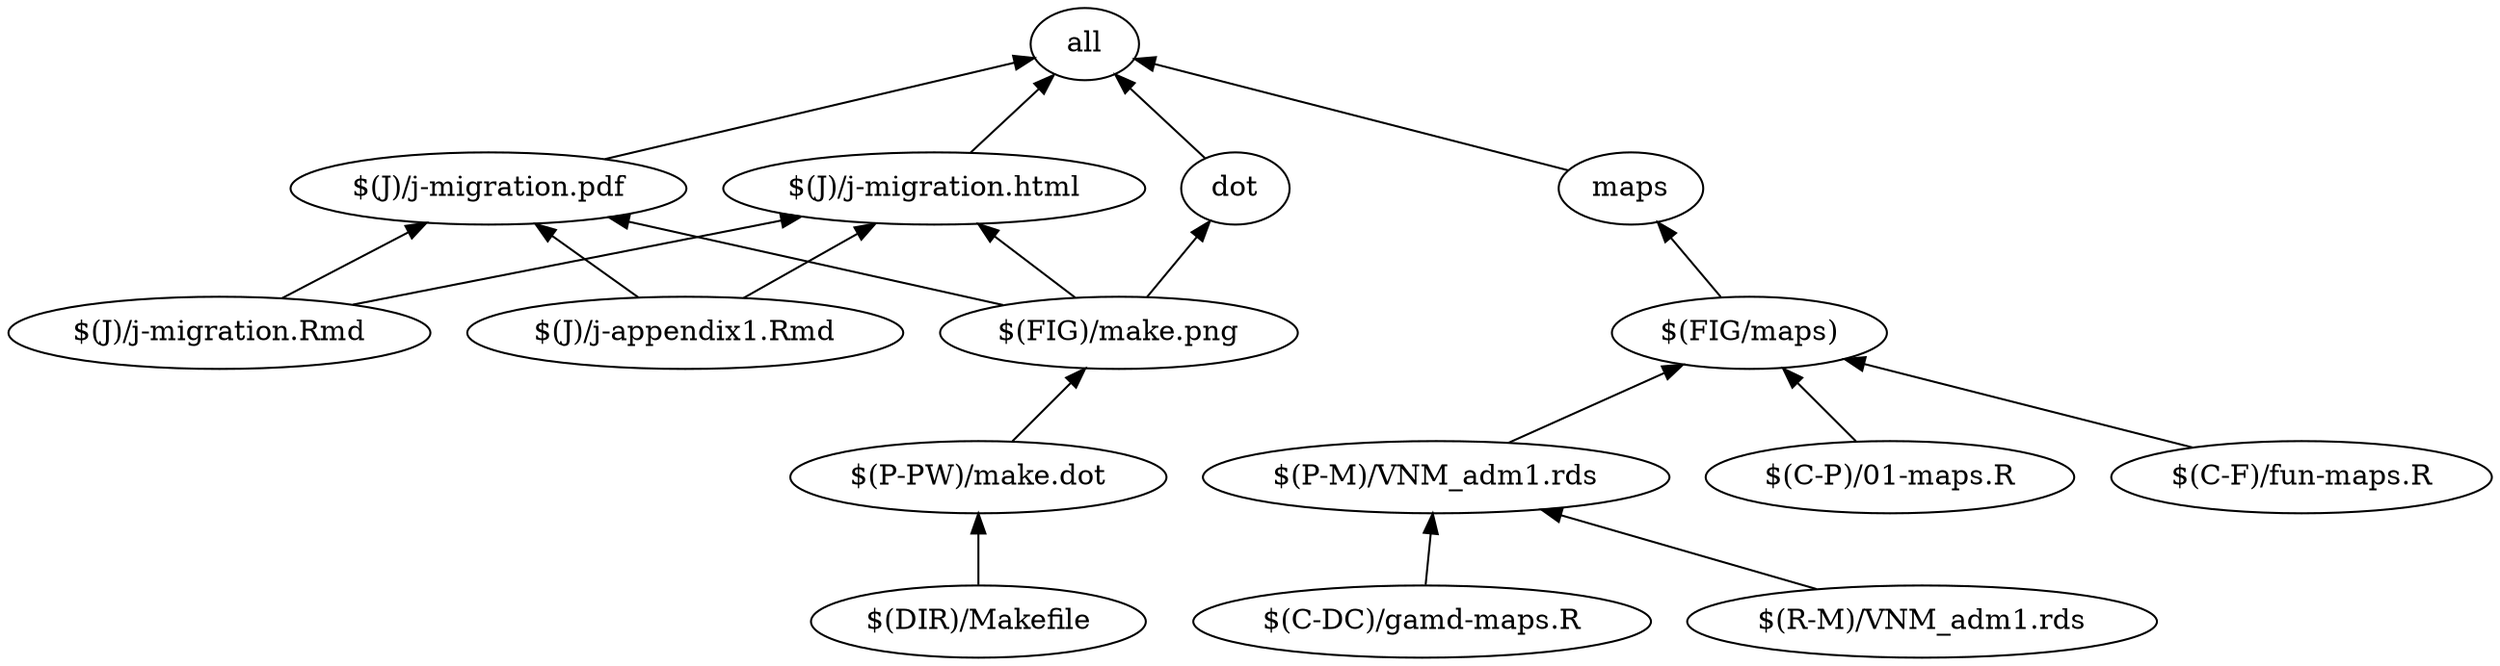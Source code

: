 digraph G {
	rankdir="BT"
	"all"
	"$(J)/j-migration.pdf" -> "all"
	"$(J)/j-migration.html" -> "all"
	"maps" -> "all"
	"dot" -> "all"
	"dot"
	"$(FIG)/make.png" -> "dot"
	"maps"
	"$(FIG/maps)" -> "maps"
	"$(P-PW)/make.dot"
	"$(DIR)/Makefile" -> "$(P-PW)/make.dot"
	"$(FIG)/make.png"
	"$(P-PW)/make.dot" -> "$(FIG)/make.png"
	"$(J)/j-migration.html"
	"$(J)/j-migration.Rmd" -> "$(J)/j-migration.html"
	"$(J)/j-appendix1.Rmd" -> "$(J)/j-migration.html"
	"$(FIG)/make.png" -> "$(J)/j-migration.html"
	"$(J)/j-migration.pdf"
	"$(J)/j-migration.Rmd" -> "$(J)/j-migration.pdf"
	"$(J)/j-appendix1.Rmd" -> "$(J)/j-migration.pdf"
	"$(FIG)/make.png" -> "$(J)/j-migration.pdf"
	"$(R-M)/VNM_adm1.rds"
	"$(P-M)/VNM_adm1.rds"
	"$(C-DC)/gamd-maps.R" -> "$(P-M)/VNM_adm1.rds"
	"$(R-M)/VNM_adm1.rds" -> "$(P-M)/VNM_adm1.rds"
	"$(FIG/maps)"
	"$(C-P)/01-maps.R" -> "$(FIG/maps)"
	"$(P-M)/VNM_adm1.rds" -> "$(FIG/maps)"
	"$(C-F)/fun-maps.R" -> "$(FIG/maps)"
}
